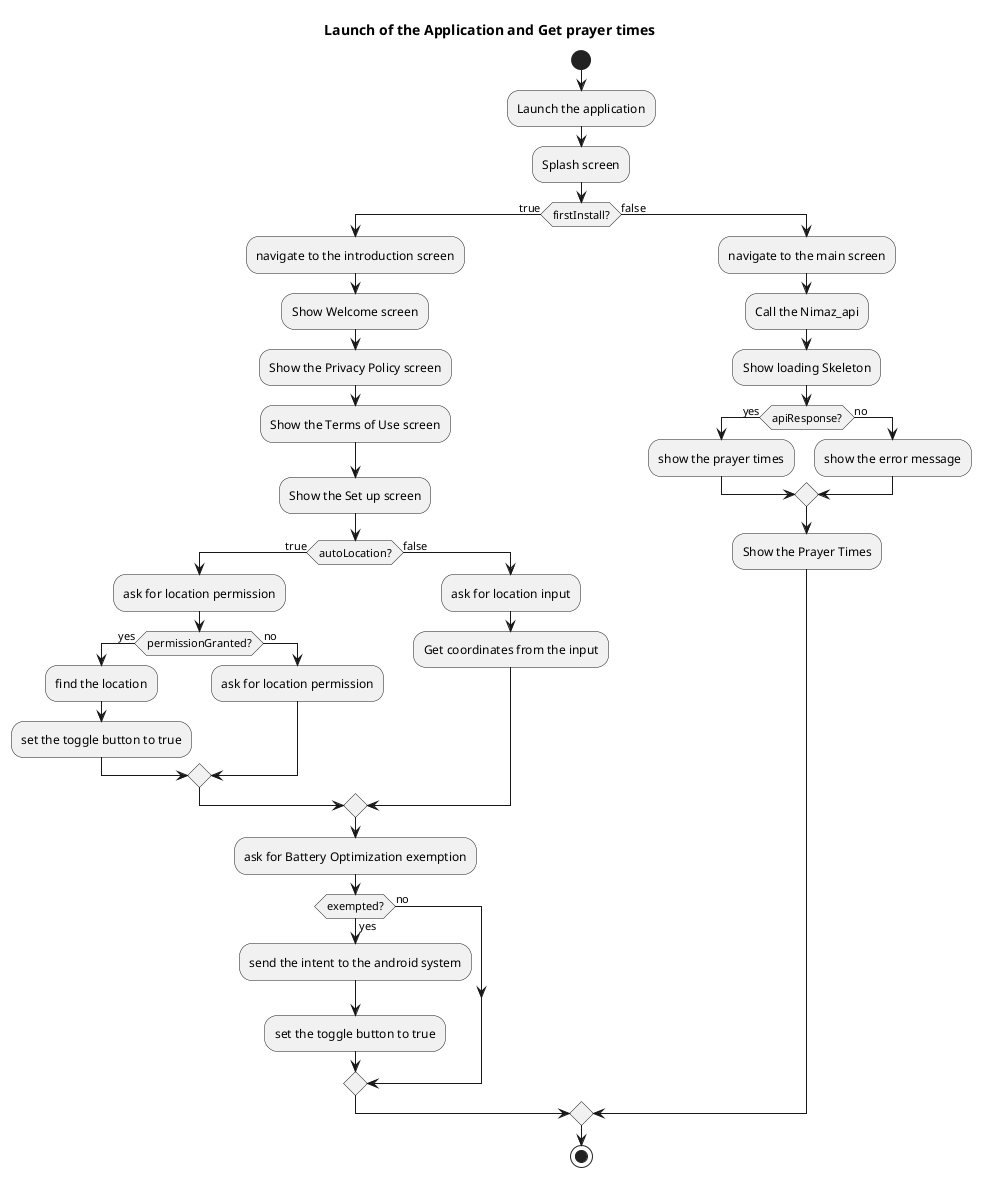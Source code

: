 @startuml
'https://plantuml.com/activity-diagram-beta
title Launch of the Application and Get prayer times
start
:Launch the application;
:Splash screen;
if (firstInstall?) then (true)
    :navigate to the introduction screen;
    :Show Welcome screen;
    :Show the Privacy Policy screen;
    :Show the Terms of Use screen;
    :Show the Set up screen;
    if(autoLocation?) then (true)
     :ask for location permission;
     if (permissionGranted?) then (yes)
     :find the location;
     :set the toggle button to true;
     else (no)
        :ask for location permission;
     endif
    else (false)
    :ask for location input;
    :Get coordinates from the input;
    endif
    :ask for Battery Optimization exemption;
    if (exempted?) then (yes)
    :send the intent to the android system;
    :set the toggle button to true;
    else (no)
    endif
else (false)
:navigate to the main screen;
:Call the Nimaz_api;
:Show loading Skeleton;
if(apiResponse?) then (yes)
    :show the prayer times;
else (no)
    :show the error message;
endif
:Show the Prayer Times;
endif
stop
@enduml
